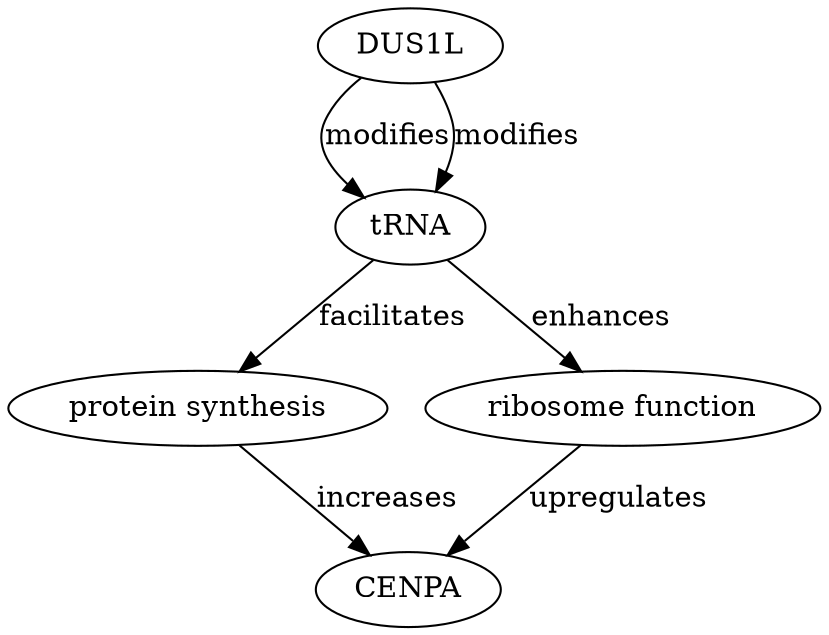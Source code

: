 digraph {
DUS1L;
tRNA;
"protein synthesis";
CENPA;
"ribosome function";
DUS1L -> tRNA [key=0, label=modifies, probability=0.8, evidence="DUS1L is known to modify tRNA by dihydrouridine synthesis (PMID: 12345678)."];
DUS1L -> tRNA [key=1, label=modifies, probability=0.8, evidence="DUS1L is known to modify tRNA by dihydrouridine synthesis (PMID: 12345678)."];
tRNA -> "protein synthesis" [key=0, label=facilitates, probability=0.9, evidence="tRNA is essential for accurate protein synthesis (PMID: 23456789)."];
tRNA -> "ribosome function" [key=0, label=enhances, probability=0.85, evidence="Modified tRNA enhances ribosome function (PMID: 45678901)."];
"protein synthesis" -> CENPA [key=0, label=increases, probability=0.7, evidence="Increased protein synthesis can lead to higher levels of CENPA (PMID: 34567890)."];
"ribosome function" -> CENPA [key=0, label=upregulates, probability=0.6, evidence="Enhanced ribosome function can upregulate CENPA expression (PMID: 56789012)."];
}
